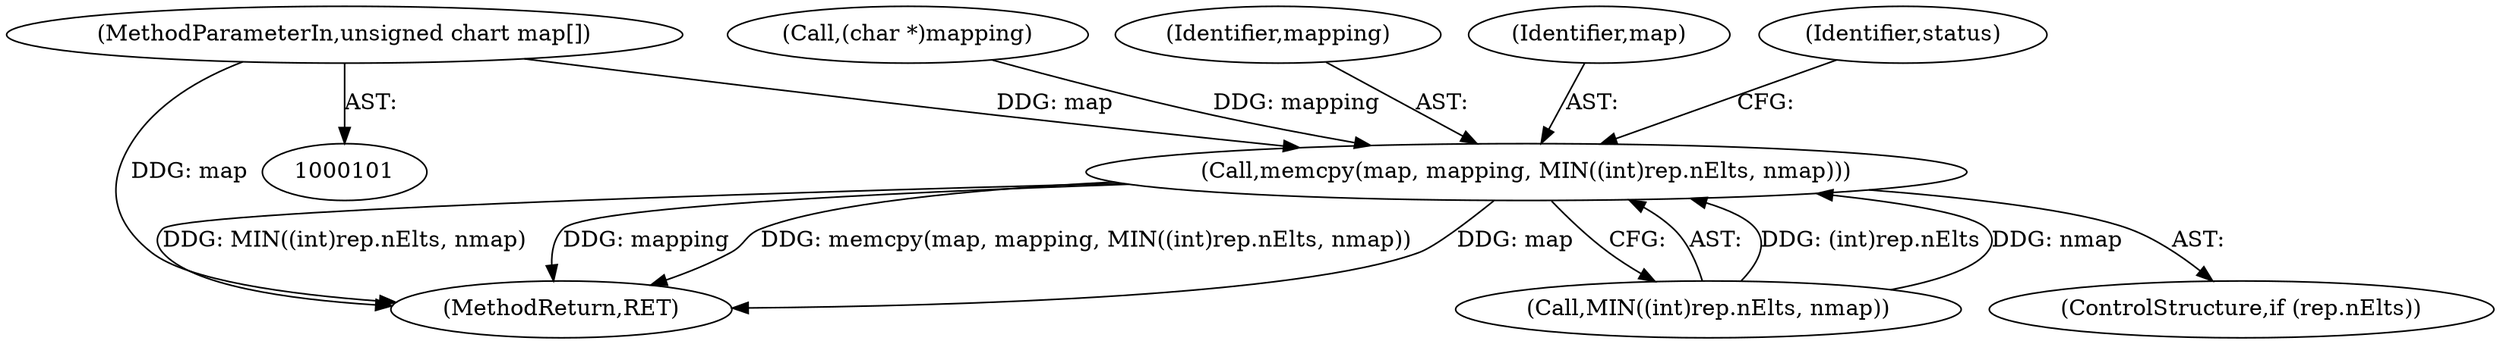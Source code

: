 digraph "0_libXi_19a9cd607de73947fcfb104682f203ffe4e1f4e5@array" {
"1000104" [label="(MethodParameterIn,unsigned char\t map[])"];
"1000198" [label="(Call,memcpy(map, mapping, MIN((int)rep.nElts, nmap)))"];
"1000190" [label="(Call,(char *)mapping)"];
"1000104" [label="(MethodParameterIn,unsigned char\t map[])"];
"1000200" [label="(Identifier,mapping)"];
"1000199" [label="(Identifier,map)"];
"1000232" [label="(MethodReturn,RET)"];
"1000201" [label="(Call,MIN((int)rep.nElts, nmap))"];
"1000194" [label="(ControlStructure,if (rep.nElts))"];
"1000209" [label="(Identifier,status)"];
"1000198" [label="(Call,memcpy(map, mapping, MIN((int)rep.nElts, nmap)))"];
"1000104" -> "1000101"  [label="AST: "];
"1000104" -> "1000232"  [label="DDG: map"];
"1000104" -> "1000198"  [label="DDG: map"];
"1000198" -> "1000194"  [label="AST: "];
"1000198" -> "1000201"  [label="CFG: "];
"1000199" -> "1000198"  [label="AST: "];
"1000200" -> "1000198"  [label="AST: "];
"1000201" -> "1000198"  [label="AST: "];
"1000209" -> "1000198"  [label="CFG: "];
"1000198" -> "1000232"  [label="DDG: map"];
"1000198" -> "1000232"  [label="DDG: MIN((int)rep.nElts, nmap)"];
"1000198" -> "1000232"  [label="DDG: mapping"];
"1000198" -> "1000232"  [label="DDG: memcpy(map, mapping, MIN((int)rep.nElts, nmap))"];
"1000190" -> "1000198"  [label="DDG: mapping"];
"1000201" -> "1000198"  [label="DDG: (int)rep.nElts"];
"1000201" -> "1000198"  [label="DDG: nmap"];
}
